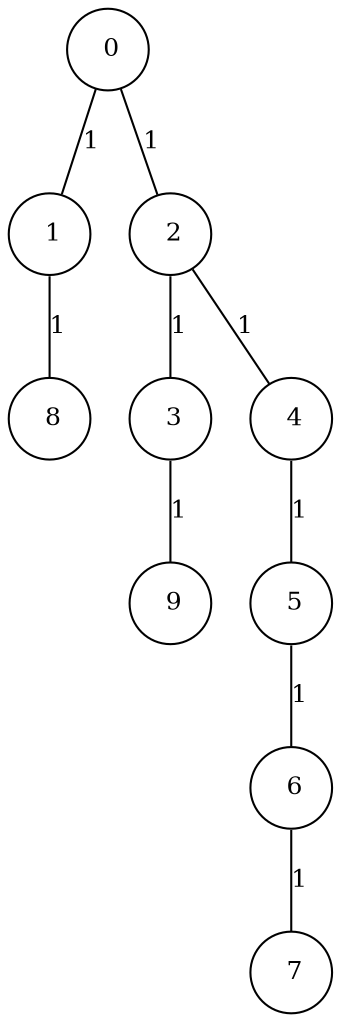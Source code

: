 graph G {
size="8.5,11;"
ratio = "expand;"
fixedsize="true;"
overlap="scale;"
node[shape=circle,width=.12,hight=.12,fontsize=12]
edge[fontsize=12]

0[label=" 0" color=black, pos="2.4318435,2.7533827!"];
1[label=" 1" color=black, pos="0.9979699,1.5235484!"];
2[label=" 2" color=black, pos="0.66179158,2.3276161!"];
3[label=" 3" color=black, pos="2.6467118,2.0501679!"];
4[label=" 4" color=black, pos="0.80333016,2.6819217!"];
5[label=" 5" color=black, pos="2.3129397,0.29793323!"];
6[label=" 6" color=black, pos="2.1890636,1.0534394!"];
7[label=" 7" color=black, pos="1.1572751,1.1361705!"];
8[label=" 8" color=black, pos="0.058052283,2.9455016!"];
9[label=" 9" color=black, pos="1.9252196,2.2569691!"];
0--1[label="1"]
0--2[label="1"]
1--8[label="1"]
2--3[label="1"]
2--4[label="1"]
3--9[label="1"]
4--5[label="1"]
5--6[label="1"]
6--7[label="1"]

}
